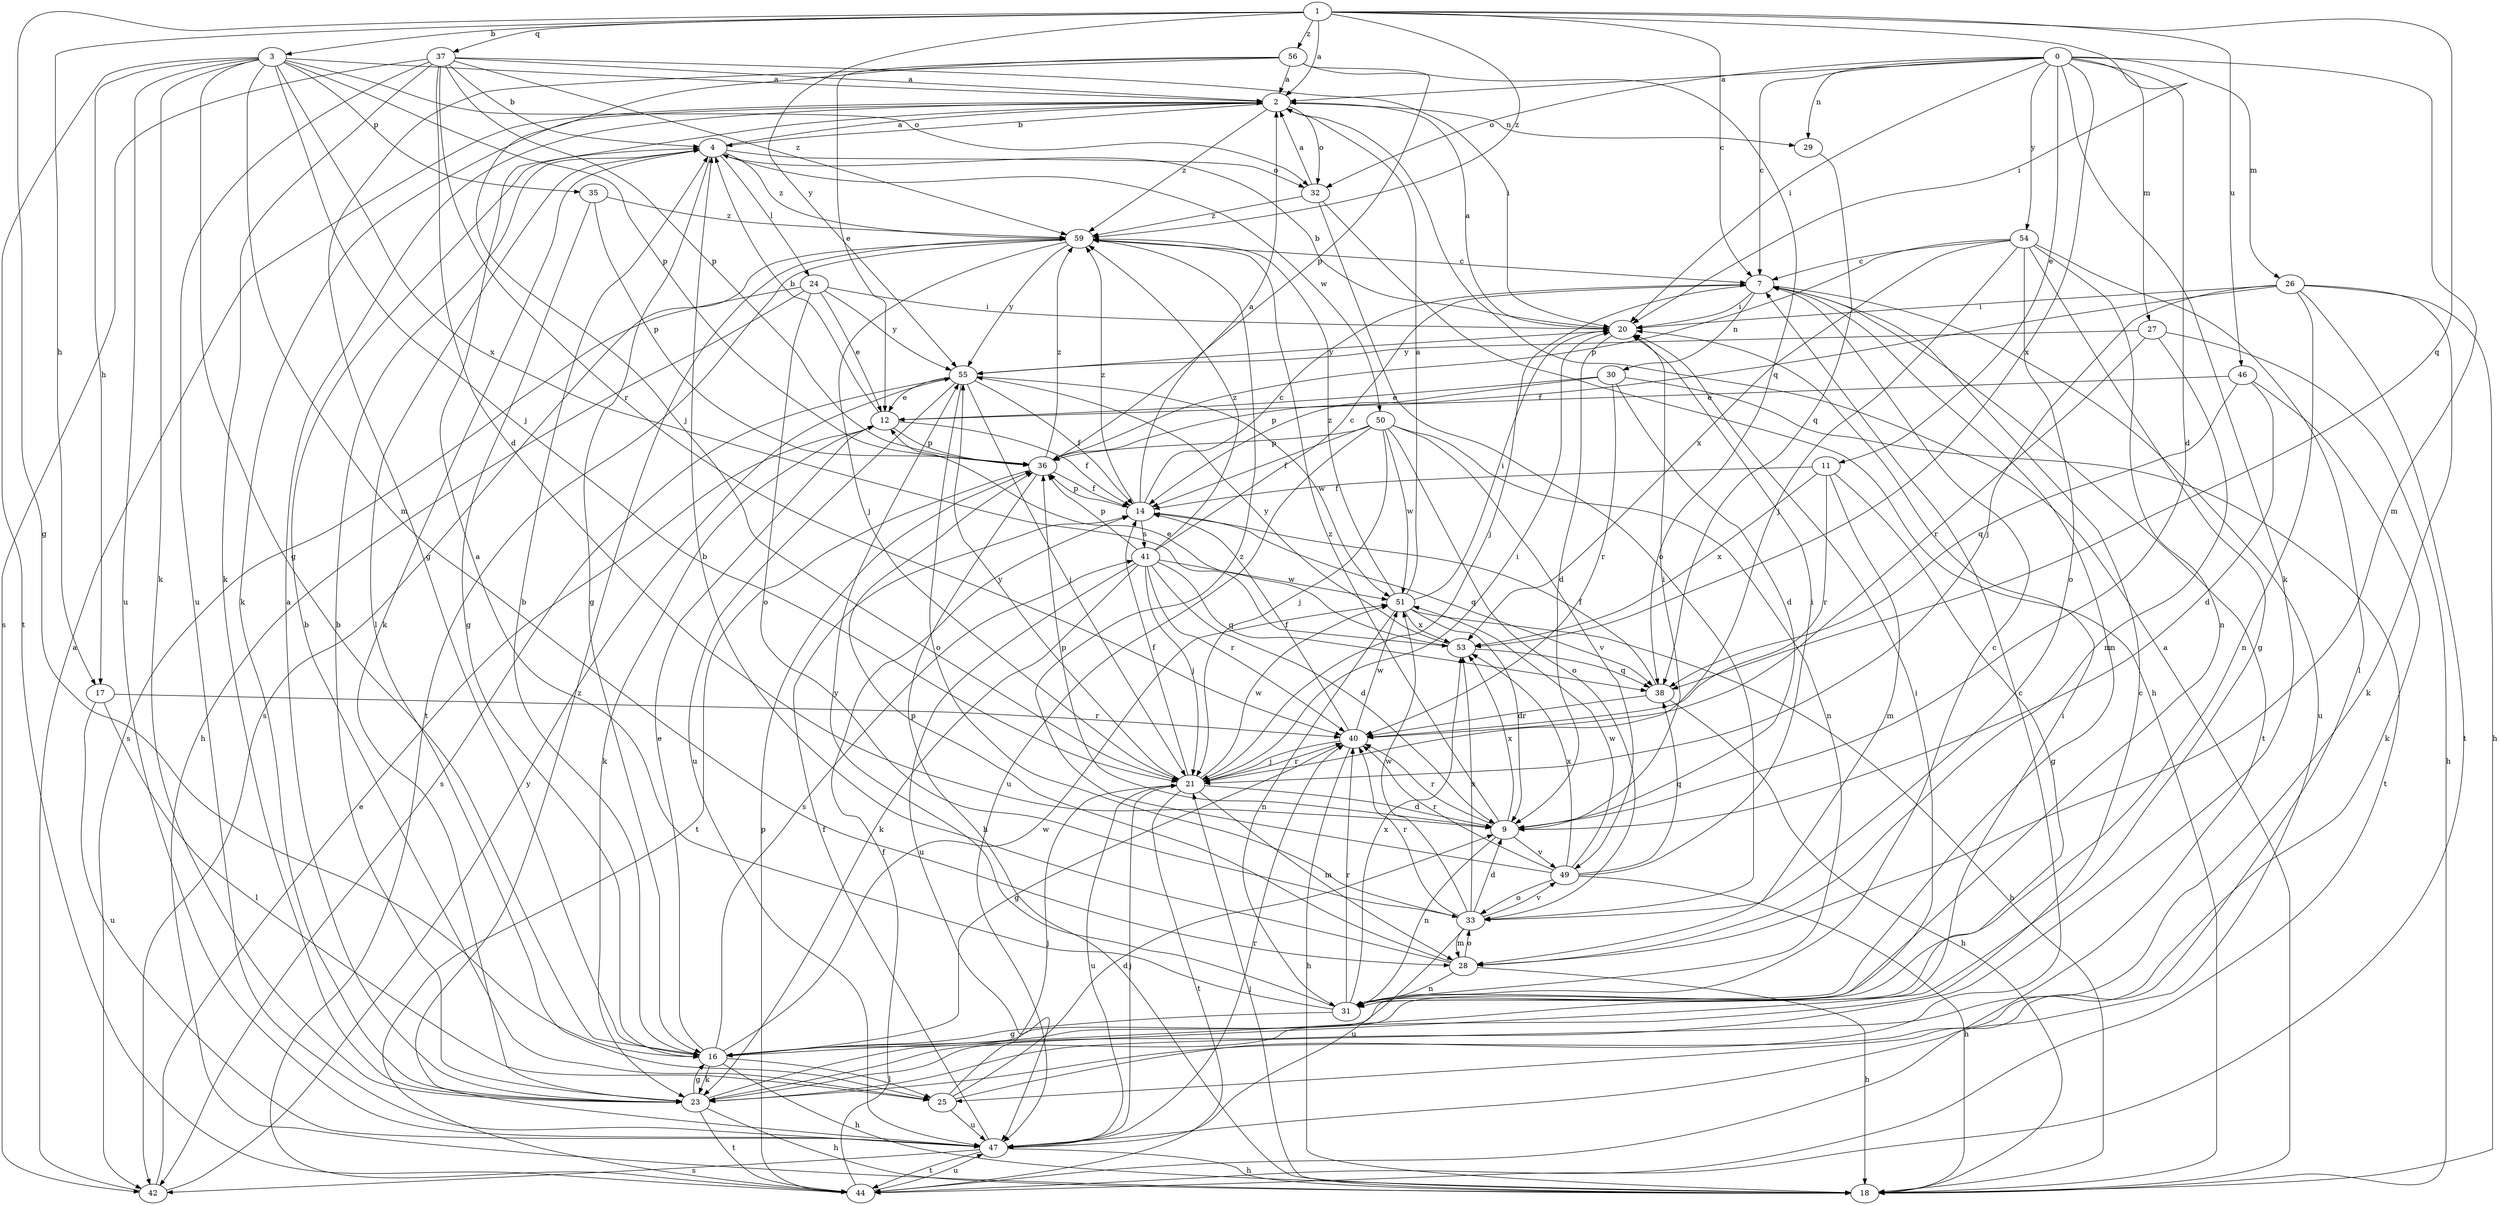 strict digraph  {
0;
1;
2;
3;
4;
7;
9;
11;
12;
14;
16;
17;
18;
20;
21;
23;
24;
25;
26;
27;
28;
29;
30;
31;
32;
33;
35;
36;
37;
38;
40;
41;
42;
44;
46;
47;
49;
50;
51;
53;
54;
55;
56;
59;
0 -> 2  [label=a];
0 -> 7  [label=c];
0 -> 9  [label=d];
0 -> 11  [label=e];
0 -> 20  [label=i];
0 -> 23  [label=k];
0 -> 26  [label=m];
0 -> 27  [label=m];
0 -> 28  [label=m];
0 -> 29  [label=n];
0 -> 32  [label=o];
0 -> 53  [label=x];
0 -> 54  [label=y];
1 -> 2  [label=a];
1 -> 3  [label=b];
1 -> 7  [label=c];
1 -> 16  [label=g];
1 -> 17  [label=h];
1 -> 20  [label=i];
1 -> 37  [label=q];
1 -> 38  [label=q];
1 -> 46  [label=u];
1 -> 55  [label=y];
1 -> 56  [label=z];
1 -> 59  [label=z];
2 -> 4  [label=b];
2 -> 23  [label=k];
2 -> 29  [label=n];
2 -> 32  [label=o];
2 -> 59  [label=z];
3 -> 2  [label=a];
3 -> 16  [label=g];
3 -> 17  [label=h];
3 -> 21  [label=j];
3 -> 23  [label=k];
3 -> 28  [label=m];
3 -> 32  [label=o];
3 -> 35  [label=p];
3 -> 36  [label=p];
3 -> 44  [label=t];
3 -> 47  [label=u];
3 -> 53  [label=x];
4 -> 2  [label=a];
4 -> 16  [label=g];
4 -> 23  [label=k];
4 -> 24  [label=l];
4 -> 25  [label=l];
4 -> 32  [label=o];
4 -> 50  [label=w];
4 -> 59  [label=z];
7 -> 20  [label=i];
7 -> 21  [label=j];
7 -> 30  [label=n];
7 -> 31  [label=n];
7 -> 44  [label=t];
7 -> 47  [label=u];
9 -> 20  [label=i];
9 -> 31  [label=n];
9 -> 36  [label=p];
9 -> 40  [label=r];
9 -> 49  [label=v];
9 -> 53  [label=x];
9 -> 59  [label=z];
11 -> 14  [label=f];
11 -> 16  [label=g];
11 -> 28  [label=m];
11 -> 40  [label=r];
11 -> 53  [label=x];
12 -> 4  [label=b];
12 -> 14  [label=f];
12 -> 23  [label=k];
12 -> 36  [label=p];
14 -> 2  [label=a];
14 -> 7  [label=c];
14 -> 36  [label=p];
14 -> 38  [label=q];
14 -> 41  [label=s];
14 -> 59  [label=z];
16 -> 4  [label=b];
16 -> 12  [label=e];
16 -> 18  [label=h];
16 -> 20  [label=i];
16 -> 23  [label=k];
16 -> 25  [label=l];
16 -> 41  [label=s];
16 -> 51  [label=w];
17 -> 25  [label=l];
17 -> 40  [label=r];
17 -> 47  [label=u];
18 -> 2  [label=a];
18 -> 21  [label=j];
20 -> 2  [label=a];
20 -> 4  [label=b];
20 -> 9  [label=d];
20 -> 55  [label=y];
21 -> 9  [label=d];
21 -> 14  [label=f];
21 -> 20  [label=i];
21 -> 28  [label=m];
21 -> 40  [label=r];
21 -> 44  [label=t];
21 -> 47  [label=u];
21 -> 51  [label=w];
21 -> 55  [label=y];
23 -> 2  [label=a];
23 -> 4  [label=b];
23 -> 7  [label=c];
23 -> 16  [label=g];
23 -> 18  [label=h];
23 -> 20  [label=i];
23 -> 44  [label=t];
24 -> 12  [label=e];
24 -> 18  [label=h];
24 -> 20  [label=i];
24 -> 33  [label=o];
24 -> 42  [label=s];
24 -> 55  [label=y];
25 -> 4  [label=b];
25 -> 7  [label=c];
25 -> 9  [label=d];
25 -> 21  [label=j];
25 -> 47  [label=u];
26 -> 14  [label=f];
26 -> 18  [label=h];
26 -> 20  [label=i];
26 -> 21  [label=j];
26 -> 23  [label=k];
26 -> 31  [label=n];
26 -> 44  [label=t];
27 -> 18  [label=h];
27 -> 28  [label=m];
27 -> 40  [label=r];
27 -> 55  [label=y];
28 -> 4  [label=b];
28 -> 18  [label=h];
28 -> 31  [label=n];
28 -> 33  [label=o];
28 -> 36  [label=p];
29 -> 38  [label=q];
30 -> 9  [label=d];
30 -> 12  [label=e];
30 -> 36  [label=p];
30 -> 40  [label=r];
30 -> 44  [label=t];
31 -> 2  [label=a];
31 -> 7  [label=c];
31 -> 16  [label=g];
31 -> 40  [label=r];
31 -> 53  [label=x];
31 -> 55  [label=y];
32 -> 2  [label=a];
32 -> 18  [label=h];
32 -> 33  [label=o];
32 -> 59  [label=z];
33 -> 9  [label=d];
33 -> 28  [label=m];
33 -> 40  [label=r];
33 -> 47  [label=u];
33 -> 49  [label=v];
33 -> 51  [label=w];
33 -> 53  [label=x];
35 -> 16  [label=g];
35 -> 36  [label=p];
35 -> 59  [label=z];
36 -> 14  [label=f];
36 -> 18  [label=h];
36 -> 44  [label=t];
36 -> 59  [label=z];
37 -> 2  [label=a];
37 -> 4  [label=b];
37 -> 9  [label=d];
37 -> 20  [label=i];
37 -> 23  [label=k];
37 -> 36  [label=p];
37 -> 40  [label=r];
37 -> 42  [label=s];
37 -> 47  [label=u];
37 -> 59  [label=z];
38 -> 14  [label=f];
38 -> 18  [label=h];
38 -> 40  [label=r];
40 -> 14  [label=f];
40 -> 16  [label=g];
40 -> 18  [label=h];
40 -> 21  [label=j];
40 -> 51  [label=w];
41 -> 7  [label=c];
41 -> 9  [label=d];
41 -> 21  [label=j];
41 -> 23  [label=k];
41 -> 36  [label=p];
41 -> 38  [label=q];
41 -> 40  [label=r];
41 -> 47  [label=u];
41 -> 51  [label=w];
41 -> 59  [label=z];
42 -> 2  [label=a];
42 -> 12  [label=e];
42 -> 55  [label=y];
44 -> 14  [label=f];
44 -> 36  [label=p];
44 -> 47  [label=u];
46 -> 9  [label=d];
46 -> 12  [label=e];
46 -> 23  [label=k];
46 -> 38  [label=q];
47 -> 14  [label=f];
47 -> 18  [label=h];
47 -> 21  [label=j];
47 -> 40  [label=r];
47 -> 42  [label=s];
47 -> 44  [label=t];
47 -> 59  [label=z];
49 -> 18  [label=h];
49 -> 20  [label=i];
49 -> 33  [label=o];
49 -> 38  [label=q];
49 -> 40  [label=r];
49 -> 51  [label=w];
49 -> 53  [label=x];
49 -> 59  [label=z];
50 -> 14  [label=f];
50 -> 21  [label=j];
50 -> 31  [label=n];
50 -> 33  [label=o];
50 -> 36  [label=p];
50 -> 47  [label=u];
50 -> 49  [label=v];
50 -> 51  [label=w];
51 -> 2  [label=a];
51 -> 9  [label=d];
51 -> 18  [label=h];
51 -> 20  [label=i];
51 -> 31  [label=n];
51 -> 53  [label=x];
51 -> 59  [label=z];
53 -> 12  [label=e];
53 -> 38  [label=q];
53 -> 55  [label=y];
54 -> 7  [label=c];
54 -> 16  [label=g];
54 -> 21  [label=j];
54 -> 25  [label=l];
54 -> 31  [label=n];
54 -> 33  [label=o];
54 -> 36  [label=p];
54 -> 53  [label=x];
55 -> 12  [label=e];
55 -> 14  [label=f];
55 -> 21  [label=j];
55 -> 33  [label=o];
55 -> 42  [label=s];
55 -> 47  [label=u];
55 -> 51  [label=w];
56 -> 2  [label=a];
56 -> 12  [label=e];
56 -> 16  [label=g];
56 -> 21  [label=j];
56 -> 36  [label=p];
56 -> 38  [label=q];
59 -> 7  [label=c];
59 -> 21  [label=j];
59 -> 42  [label=s];
59 -> 44  [label=t];
59 -> 55  [label=y];
}

